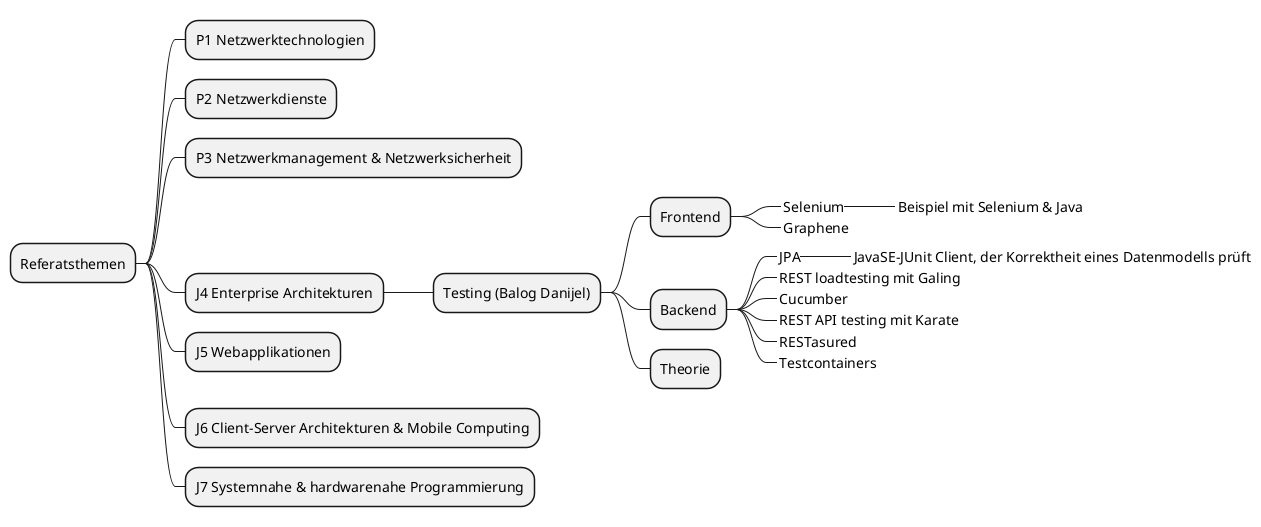 @startmindmap

* Referatsthemen
	* P1 Netzwerktechnologien
	* P2 Netzwerkdienste
	* P3 Netzwerkmanagement & Netzwerksicherheit
	* J4 Enterprise Architekturen
		* Testing (Balog Danijel)
			* Frontend
				*_ Selenium
					*_ Beispiel mit Selenium & Java
				*_ Graphene
			* Backend
				*_ JPA
					*_ JavaSE-JUnit Client, der Korrektheit eines Datenmodells prüft
				*_ REST loadtesting mit Galing
				*_ Cucumber
				*_ REST API testing mit Karate
				*_ RESTasured
				*_ Testcontainers
			* Theorie
	* J5 Webapplikationen
	* J6 Client-Server Architekturen & Mobile Computing
	* J7 Systemnahe & hardwarenahe Programmierung

@endmindmap
